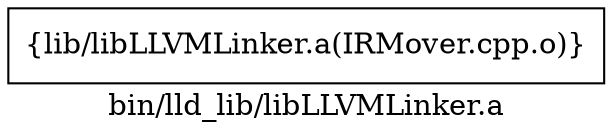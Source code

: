 digraph "bin/lld_lib/libLLVMLinker.a" {
	label="bin/lld_lib/libLLVMLinker.a";
	rankdir=LR;

	Node0x55fd7b8073a8 [shape=record,shape=box,group=0,label="{lib/libLLVMLinker.a(IRMover.cpp.o)}"];
}
